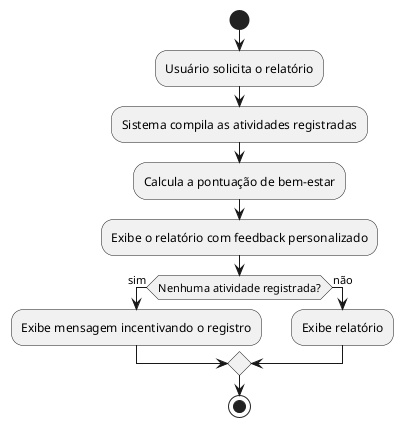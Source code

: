 @startuml gerarRelatorio
start
:Usuário solicita o relatório;
:Sistema compila as atividades registradas;
:Calcula a pontuação de bem-estar;
:Exibe o relatório com feedback personalizado;

if (Nenhuma atividade registrada?) then (sim)
  :Exibe mensagem incentivando o registro;
else (não)
  :Exibe relatório;
endif

stop
@enduml
